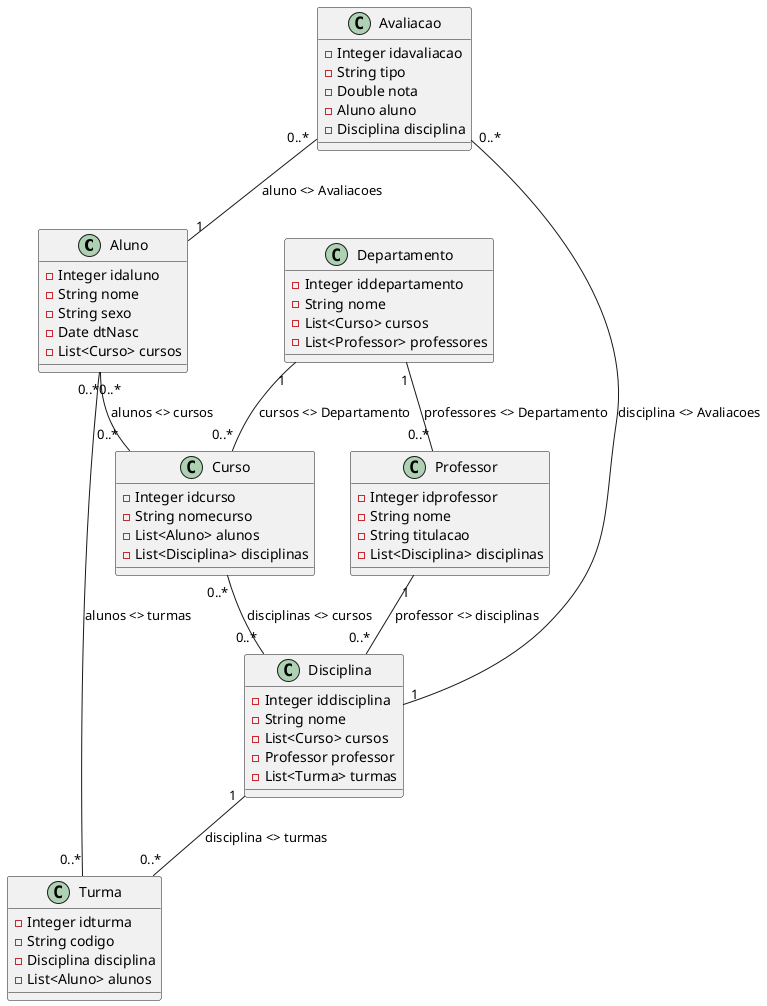 @startuml Academic Management System

class Aluno {
  -Integer idaluno
  -String nome
  -String sexo
  -Date dtNasc
  -List<Curso> cursos
}

class Curso {
  -Integer idcurso
  -String nomecurso
  -List<Aluno> alunos
  -List<Disciplina> disciplinas
}

class Professor {
  -Integer idprofessor
  -String nome
  -String titulacao
  -List<Disciplina> disciplinas
}

class Disciplina {
  -Integer iddisciplina
  -String nome
  -List<Curso> cursos
  -Professor professor
  -List<Turma> turmas
}

class Turma {
  -Integer idturma
  -String codigo
  -Disciplina disciplina
  -List<Aluno> alunos
}

class Departamento {
  -Integer iddepartamento
  -String nome
  -List<Curso> cursos
  -List<Professor> professores
}

class Avaliacao {
  -Integer idavaliacao
  -String tipo
  -Double nota
  -Aluno aluno
  -Disciplina disciplina
}

Aluno "0..*" -- "0..*" Curso : alunos <> cursos
Turma "0..*" -- "0..*" Aluno : alunos <> turmas
Avaliacao "0..*" -- "1" Aluno : aluno <> Avaliacoes
Curso "0..*" -- "0..*" Disciplina : disciplinas <> cursos
Professor "1" -- "0..*" Disciplina : professor <> disciplinas
Disciplina "1" -- "0..*" Turma : disciplina <> turmas
Departamento "1" -- "0..*" Professor : professores <> Departamento
Departamento "1" -- "0..*" Curso : cursos <> Departamento
Avaliacao "0..*" -- "1" Disciplina : disciplina <> Avaliacoes

@enduml
